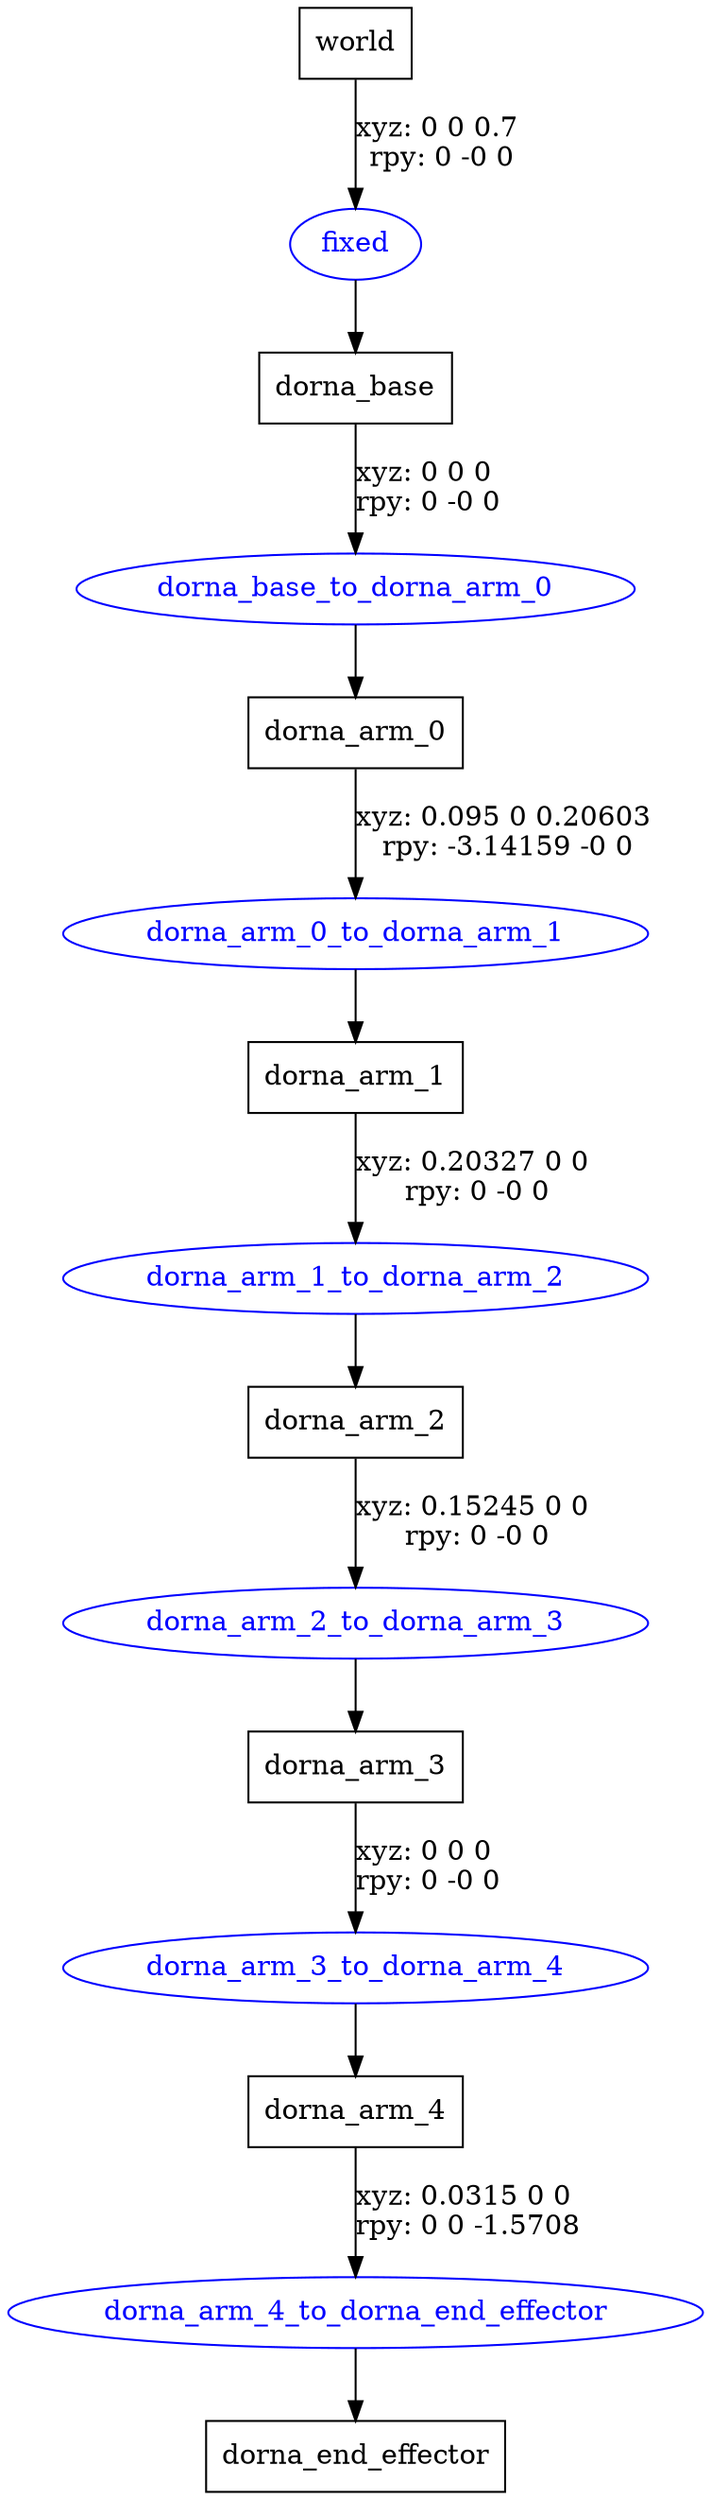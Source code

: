 digraph G {
node [shape=box];
"world" [label="world"];
"dorna_base" [label="dorna_base"];
"dorna_arm_0" [label="dorna_arm_0"];
"dorna_arm_1" [label="dorna_arm_1"];
"dorna_arm_2" [label="dorna_arm_2"];
"dorna_arm_3" [label="dorna_arm_3"];
"dorna_arm_4" [label="dorna_arm_4"];
"dorna_end_effector" [label="dorna_end_effector"];
node [shape=ellipse, color=blue, fontcolor=blue];
"world" -> "fixed" [label="xyz: 0 0 0.7 \nrpy: 0 -0 0"]
"fixed" -> "dorna_base"
"dorna_base" -> "dorna_base_to_dorna_arm_0" [label="xyz: 0 0 0 \nrpy: 0 -0 0"]
"dorna_base_to_dorna_arm_0" -> "dorna_arm_0"
"dorna_arm_0" -> "dorna_arm_0_to_dorna_arm_1" [label="xyz: 0.095 0 0.20603 \nrpy: -3.14159 -0 0"]
"dorna_arm_0_to_dorna_arm_1" -> "dorna_arm_1"
"dorna_arm_1" -> "dorna_arm_1_to_dorna_arm_2" [label="xyz: 0.20327 0 0 \nrpy: 0 -0 0"]
"dorna_arm_1_to_dorna_arm_2" -> "dorna_arm_2"
"dorna_arm_2" -> "dorna_arm_2_to_dorna_arm_3" [label="xyz: 0.15245 0 0 \nrpy: 0 -0 0"]
"dorna_arm_2_to_dorna_arm_3" -> "dorna_arm_3"
"dorna_arm_3" -> "dorna_arm_3_to_dorna_arm_4" [label="xyz: 0 0 0 \nrpy: 0 -0 0"]
"dorna_arm_3_to_dorna_arm_4" -> "dorna_arm_4"
"dorna_arm_4" -> "dorna_arm_4_to_dorna_end_effector" [label="xyz: 0.0315 0 0 \nrpy: 0 0 -1.5708"]
"dorna_arm_4_to_dorna_end_effector" -> "dorna_end_effector"
}
